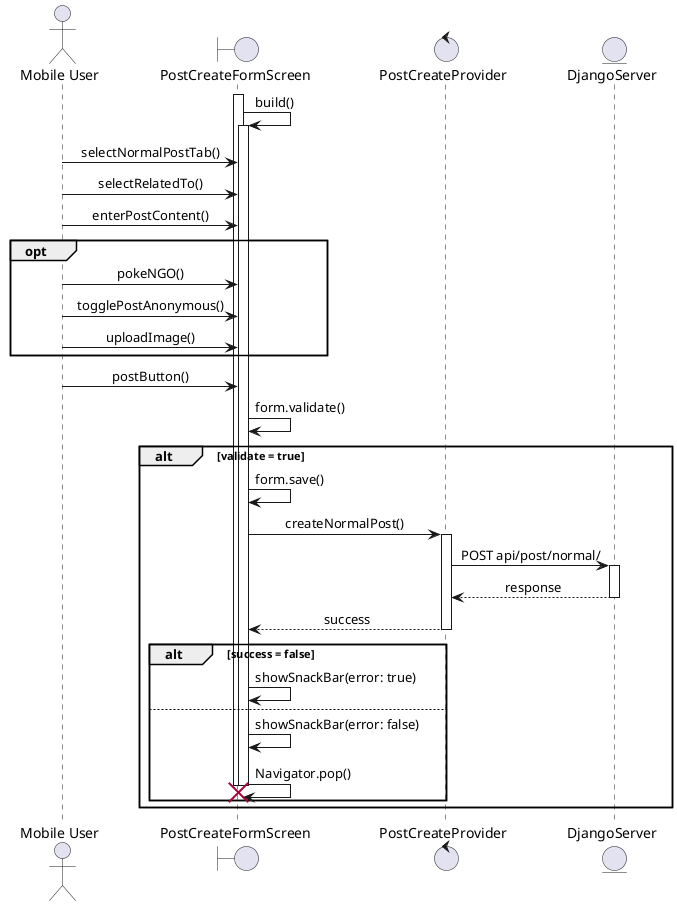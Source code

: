 @startuml uc1-sequence
skinparam sequenceMessageAlign center
actor       "Mobile User"       as actor
boundary    PostCreateFormScreen    as ui
control     PostCreateProvider  as provider
entity      DjangoServer      as server

activate  ui
ui -> ui: build()
activate ui
actor -> ui: selectNormalPostTab()
actor -> ui: selectRelatedTo()
actor -> ui: enterPostContent()
opt
    actor -> ui: pokeNGO()
    actor -> ui: togglePostAnonymous()
    actor -> ui: uploadImage()
end
actor -> ui: postButton()
ui -> ui: form.validate()
alt validate = true
    ui -> ui: form.save()
    ui -> provider: createNormalPost()
    activate provider
    provider -> server: POST api/post/normal/
    activate server
    server --> provider: response
    deactivate server
    return success
    alt success = false
        ui -> ui: showSnackBar(error: true)
    else
        ui -> ui: showSnackBar(error: false)
        ui -> ui: Navigator.pop()
        deactivate ui
        destroy ui
    end
end
@enduml
